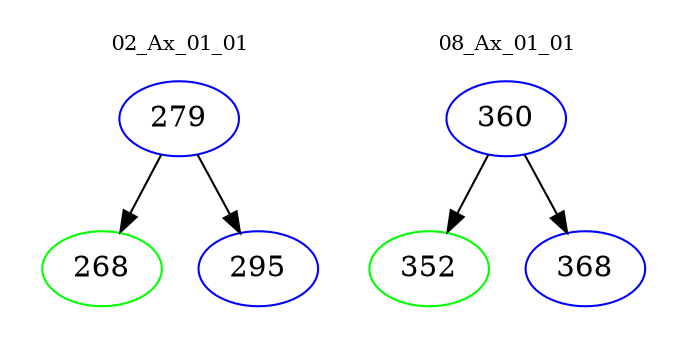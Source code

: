 digraph{
subgraph cluster_0 {
color = white
label = "02_Ax_01_01";
fontsize=10;
T0_279 [label="279", color="blue"]
T0_279 -> T0_268 [color="black"]
T0_268 [label="268", color="green"]
T0_279 -> T0_295 [color="black"]
T0_295 [label="295", color="blue"]
}
subgraph cluster_1 {
color = white
label = "08_Ax_01_01";
fontsize=10;
T1_360 [label="360", color="blue"]
T1_360 -> T1_352 [color="black"]
T1_352 [label="352", color="green"]
T1_360 -> T1_368 [color="black"]
T1_368 [label="368", color="blue"]
}
}

